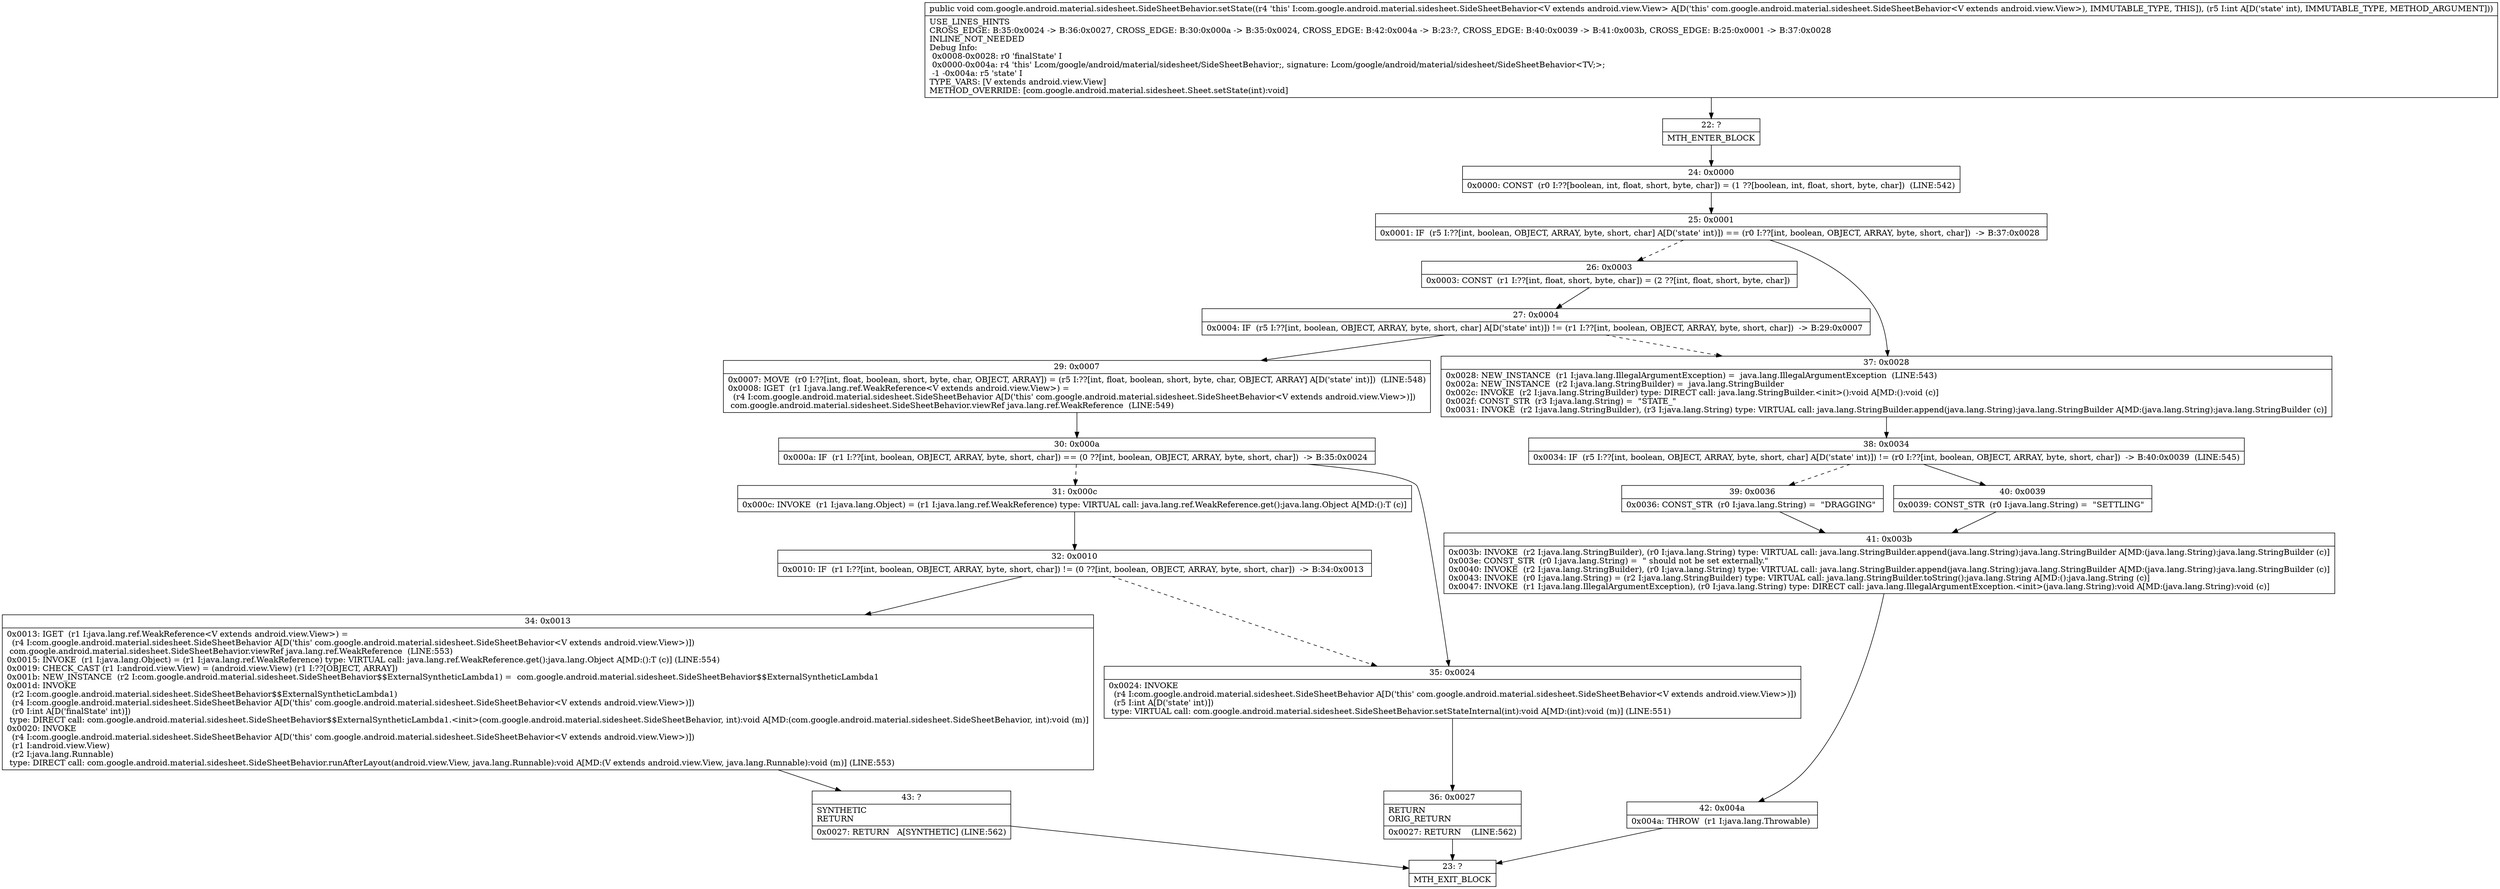 digraph "CFG forcom.google.android.material.sidesheet.SideSheetBehavior.setState(I)V" {
Node_22 [shape=record,label="{22\:\ ?|MTH_ENTER_BLOCK\l}"];
Node_24 [shape=record,label="{24\:\ 0x0000|0x0000: CONST  (r0 I:??[boolean, int, float, short, byte, char]) = (1 ??[boolean, int, float, short, byte, char])  (LINE:542)\l}"];
Node_25 [shape=record,label="{25\:\ 0x0001|0x0001: IF  (r5 I:??[int, boolean, OBJECT, ARRAY, byte, short, char] A[D('state' int)]) == (r0 I:??[int, boolean, OBJECT, ARRAY, byte, short, char])  \-\> B:37:0x0028 \l}"];
Node_26 [shape=record,label="{26\:\ 0x0003|0x0003: CONST  (r1 I:??[int, float, short, byte, char]) = (2 ??[int, float, short, byte, char]) \l}"];
Node_27 [shape=record,label="{27\:\ 0x0004|0x0004: IF  (r5 I:??[int, boolean, OBJECT, ARRAY, byte, short, char] A[D('state' int)]) != (r1 I:??[int, boolean, OBJECT, ARRAY, byte, short, char])  \-\> B:29:0x0007 \l}"];
Node_29 [shape=record,label="{29\:\ 0x0007|0x0007: MOVE  (r0 I:??[int, float, boolean, short, byte, char, OBJECT, ARRAY]) = (r5 I:??[int, float, boolean, short, byte, char, OBJECT, ARRAY] A[D('state' int)])  (LINE:548)\l0x0008: IGET  (r1 I:java.lang.ref.WeakReference\<V extends android.view.View\>) = \l  (r4 I:com.google.android.material.sidesheet.SideSheetBehavior A[D('this' com.google.android.material.sidesheet.SideSheetBehavior\<V extends android.view.View\>)])\l com.google.android.material.sidesheet.SideSheetBehavior.viewRef java.lang.ref.WeakReference  (LINE:549)\l}"];
Node_30 [shape=record,label="{30\:\ 0x000a|0x000a: IF  (r1 I:??[int, boolean, OBJECT, ARRAY, byte, short, char]) == (0 ??[int, boolean, OBJECT, ARRAY, byte, short, char])  \-\> B:35:0x0024 \l}"];
Node_31 [shape=record,label="{31\:\ 0x000c|0x000c: INVOKE  (r1 I:java.lang.Object) = (r1 I:java.lang.ref.WeakReference) type: VIRTUAL call: java.lang.ref.WeakReference.get():java.lang.Object A[MD:():T (c)]\l}"];
Node_32 [shape=record,label="{32\:\ 0x0010|0x0010: IF  (r1 I:??[int, boolean, OBJECT, ARRAY, byte, short, char]) != (0 ??[int, boolean, OBJECT, ARRAY, byte, short, char])  \-\> B:34:0x0013 \l}"];
Node_34 [shape=record,label="{34\:\ 0x0013|0x0013: IGET  (r1 I:java.lang.ref.WeakReference\<V extends android.view.View\>) = \l  (r4 I:com.google.android.material.sidesheet.SideSheetBehavior A[D('this' com.google.android.material.sidesheet.SideSheetBehavior\<V extends android.view.View\>)])\l com.google.android.material.sidesheet.SideSheetBehavior.viewRef java.lang.ref.WeakReference  (LINE:553)\l0x0015: INVOKE  (r1 I:java.lang.Object) = (r1 I:java.lang.ref.WeakReference) type: VIRTUAL call: java.lang.ref.WeakReference.get():java.lang.Object A[MD:():T (c)] (LINE:554)\l0x0019: CHECK_CAST (r1 I:android.view.View) = (android.view.View) (r1 I:??[OBJECT, ARRAY]) \l0x001b: NEW_INSTANCE  (r2 I:com.google.android.material.sidesheet.SideSheetBehavior$$ExternalSyntheticLambda1) =  com.google.android.material.sidesheet.SideSheetBehavior$$ExternalSyntheticLambda1 \l0x001d: INVOKE  \l  (r2 I:com.google.android.material.sidesheet.SideSheetBehavior$$ExternalSyntheticLambda1)\l  (r4 I:com.google.android.material.sidesheet.SideSheetBehavior A[D('this' com.google.android.material.sidesheet.SideSheetBehavior\<V extends android.view.View\>)])\l  (r0 I:int A[D('finalState' int)])\l type: DIRECT call: com.google.android.material.sidesheet.SideSheetBehavior$$ExternalSyntheticLambda1.\<init\>(com.google.android.material.sidesheet.SideSheetBehavior, int):void A[MD:(com.google.android.material.sidesheet.SideSheetBehavior, int):void (m)]\l0x0020: INVOKE  \l  (r4 I:com.google.android.material.sidesheet.SideSheetBehavior A[D('this' com.google.android.material.sidesheet.SideSheetBehavior\<V extends android.view.View\>)])\l  (r1 I:android.view.View)\l  (r2 I:java.lang.Runnable)\l type: DIRECT call: com.google.android.material.sidesheet.SideSheetBehavior.runAfterLayout(android.view.View, java.lang.Runnable):void A[MD:(V extends android.view.View, java.lang.Runnable):void (m)] (LINE:553)\l}"];
Node_43 [shape=record,label="{43\:\ ?|SYNTHETIC\lRETURN\l|0x0027: RETURN   A[SYNTHETIC] (LINE:562)\l}"];
Node_23 [shape=record,label="{23\:\ ?|MTH_EXIT_BLOCK\l}"];
Node_35 [shape=record,label="{35\:\ 0x0024|0x0024: INVOKE  \l  (r4 I:com.google.android.material.sidesheet.SideSheetBehavior A[D('this' com.google.android.material.sidesheet.SideSheetBehavior\<V extends android.view.View\>)])\l  (r5 I:int A[D('state' int)])\l type: VIRTUAL call: com.google.android.material.sidesheet.SideSheetBehavior.setStateInternal(int):void A[MD:(int):void (m)] (LINE:551)\l}"];
Node_36 [shape=record,label="{36\:\ 0x0027|RETURN\lORIG_RETURN\l|0x0027: RETURN    (LINE:562)\l}"];
Node_37 [shape=record,label="{37\:\ 0x0028|0x0028: NEW_INSTANCE  (r1 I:java.lang.IllegalArgumentException) =  java.lang.IllegalArgumentException  (LINE:543)\l0x002a: NEW_INSTANCE  (r2 I:java.lang.StringBuilder) =  java.lang.StringBuilder \l0x002c: INVOKE  (r2 I:java.lang.StringBuilder) type: DIRECT call: java.lang.StringBuilder.\<init\>():void A[MD:():void (c)]\l0x002f: CONST_STR  (r3 I:java.lang.String) =  \"STATE_\" \l0x0031: INVOKE  (r2 I:java.lang.StringBuilder), (r3 I:java.lang.String) type: VIRTUAL call: java.lang.StringBuilder.append(java.lang.String):java.lang.StringBuilder A[MD:(java.lang.String):java.lang.StringBuilder (c)]\l}"];
Node_38 [shape=record,label="{38\:\ 0x0034|0x0034: IF  (r5 I:??[int, boolean, OBJECT, ARRAY, byte, short, char] A[D('state' int)]) != (r0 I:??[int, boolean, OBJECT, ARRAY, byte, short, char])  \-\> B:40:0x0039  (LINE:545)\l}"];
Node_39 [shape=record,label="{39\:\ 0x0036|0x0036: CONST_STR  (r0 I:java.lang.String) =  \"DRAGGING\" \l}"];
Node_41 [shape=record,label="{41\:\ 0x003b|0x003b: INVOKE  (r2 I:java.lang.StringBuilder), (r0 I:java.lang.String) type: VIRTUAL call: java.lang.StringBuilder.append(java.lang.String):java.lang.StringBuilder A[MD:(java.lang.String):java.lang.StringBuilder (c)]\l0x003e: CONST_STR  (r0 I:java.lang.String) =  \" should not be set externally.\" \l0x0040: INVOKE  (r2 I:java.lang.StringBuilder), (r0 I:java.lang.String) type: VIRTUAL call: java.lang.StringBuilder.append(java.lang.String):java.lang.StringBuilder A[MD:(java.lang.String):java.lang.StringBuilder (c)]\l0x0043: INVOKE  (r0 I:java.lang.String) = (r2 I:java.lang.StringBuilder) type: VIRTUAL call: java.lang.StringBuilder.toString():java.lang.String A[MD:():java.lang.String (c)]\l0x0047: INVOKE  (r1 I:java.lang.IllegalArgumentException), (r0 I:java.lang.String) type: DIRECT call: java.lang.IllegalArgumentException.\<init\>(java.lang.String):void A[MD:(java.lang.String):void (c)]\l}"];
Node_42 [shape=record,label="{42\:\ 0x004a|0x004a: THROW  (r1 I:java.lang.Throwable) \l}"];
Node_40 [shape=record,label="{40\:\ 0x0039|0x0039: CONST_STR  (r0 I:java.lang.String) =  \"SETTLING\" \l}"];
MethodNode[shape=record,label="{public void com.google.android.material.sidesheet.SideSheetBehavior.setState((r4 'this' I:com.google.android.material.sidesheet.SideSheetBehavior\<V extends android.view.View\> A[D('this' com.google.android.material.sidesheet.SideSheetBehavior\<V extends android.view.View\>), IMMUTABLE_TYPE, THIS]), (r5 I:int A[D('state' int), IMMUTABLE_TYPE, METHOD_ARGUMENT]))  | USE_LINES_HINTS\lCROSS_EDGE: B:35:0x0024 \-\> B:36:0x0027, CROSS_EDGE: B:30:0x000a \-\> B:35:0x0024, CROSS_EDGE: B:42:0x004a \-\> B:23:?, CROSS_EDGE: B:40:0x0039 \-\> B:41:0x003b, CROSS_EDGE: B:25:0x0001 \-\> B:37:0x0028\lINLINE_NOT_NEEDED\lDebug Info:\l  0x0008\-0x0028: r0 'finalState' I\l  0x0000\-0x004a: r4 'this' Lcom\/google\/android\/material\/sidesheet\/SideSheetBehavior;, signature: Lcom\/google\/android\/material\/sidesheet\/SideSheetBehavior\<TV;\>;\l  \-1 \-0x004a: r5 'state' I\lTYPE_VARS: [V extends android.view.View]\lMETHOD_OVERRIDE: [com.google.android.material.sidesheet.Sheet.setState(int):void]\l}"];
MethodNode -> Node_22;Node_22 -> Node_24;
Node_24 -> Node_25;
Node_25 -> Node_26[style=dashed];
Node_25 -> Node_37;
Node_26 -> Node_27;
Node_27 -> Node_29;
Node_27 -> Node_37[style=dashed];
Node_29 -> Node_30;
Node_30 -> Node_31[style=dashed];
Node_30 -> Node_35;
Node_31 -> Node_32;
Node_32 -> Node_34;
Node_32 -> Node_35[style=dashed];
Node_34 -> Node_43;
Node_43 -> Node_23;
Node_35 -> Node_36;
Node_36 -> Node_23;
Node_37 -> Node_38;
Node_38 -> Node_39[style=dashed];
Node_38 -> Node_40;
Node_39 -> Node_41;
Node_41 -> Node_42;
Node_42 -> Node_23;
Node_40 -> Node_41;
}

